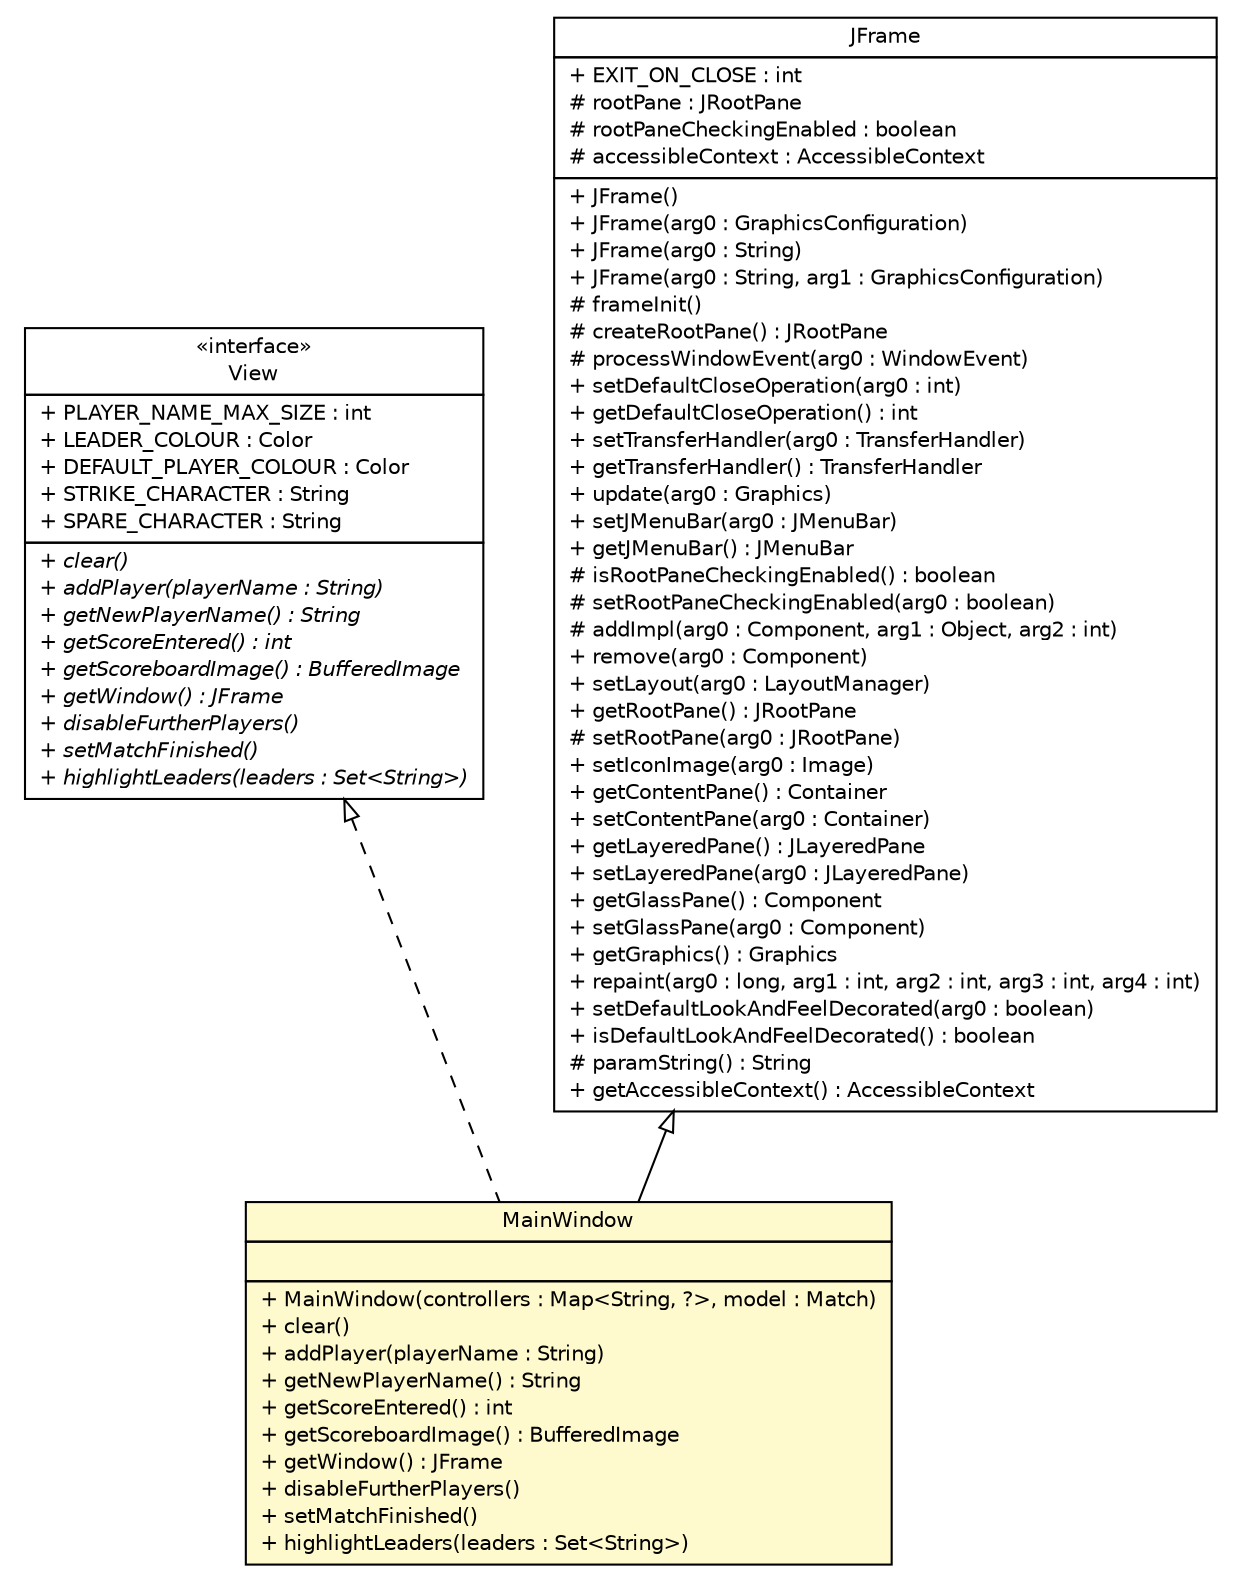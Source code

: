 #!/usr/local/bin/dot
#
# Class diagram 
# Generated by UMLGraph version R5_6 (http://www.umlgraph.org/)
#

digraph G {
	edge [fontname="Helvetica",fontsize=10,labelfontname="Helvetica",labelfontsize=10];
	node [fontname="Helvetica",fontsize=10,shape=plaintext];
	nodesep=0.25;
	ranksep=0.5;
	// thmuggleton.view.View
	c599 [label=<<table title="thmuggleton.view.View" border="0" cellborder="1" cellspacing="0" cellpadding="2" port="p" href="../View.html">
		<tr><td><table border="0" cellspacing="0" cellpadding="1">
<tr><td align="center" balign="center"> &#171;interface&#187; </td></tr>
<tr><td align="center" balign="center"> View </td></tr>
		</table></td></tr>
		<tr><td><table border="0" cellspacing="0" cellpadding="1">
<tr><td align="left" balign="left"> + PLAYER_NAME_MAX_SIZE : int </td></tr>
<tr><td align="left" balign="left"> + LEADER_COLOUR : Color </td></tr>
<tr><td align="left" balign="left"> + DEFAULT_PLAYER_COLOUR : Color </td></tr>
<tr><td align="left" balign="left"> + STRIKE_CHARACTER : String </td></tr>
<tr><td align="left" balign="left"> + SPARE_CHARACTER : String </td></tr>
		</table></td></tr>
		<tr><td><table border="0" cellspacing="0" cellpadding="1">
<tr><td align="left" balign="left"><font face="Helvetica-Oblique" point-size="10.0"> + clear() </font></td></tr>
<tr><td align="left" balign="left"><font face="Helvetica-Oblique" point-size="10.0"> + addPlayer(playerName : String) </font></td></tr>
<tr><td align="left" balign="left"><font face="Helvetica-Oblique" point-size="10.0"> + getNewPlayerName() : String </font></td></tr>
<tr><td align="left" balign="left"><font face="Helvetica-Oblique" point-size="10.0"> + getScoreEntered() : int </font></td></tr>
<tr><td align="left" balign="left"><font face="Helvetica-Oblique" point-size="10.0"> + getScoreboardImage() : BufferedImage </font></td></tr>
<tr><td align="left" balign="left"><font face="Helvetica-Oblique" point-size="10.0"> + getWindow() : JFrame </font></td></tr>
<tr><td align="left" balign="left"><font face="Helvetica-Oblique" point-size="10.0"> + disableFurtherPlayers() </font></td></tr>
<tr><td align="left" balign="left"><font face="Helvetica-Oblique" point-size="10.0"> + setMatchFinished() </font></td></tr>
<tr><td align="left" balign="left"><font face="Helvetica-Oblique" point-size="10.0"> + highlightLeaders(leaders : Set&lt;String&gt;) </font></td></tr>
		</table></td></tr>
		</table>>, URL="../View.html", fontname="Helvetica", fontcolor="black", fontsize=10.0];
	// thmuggleton.view.impl.MainWindow
	c602 [label=<<table title="thmuggleton.view.impl.MainWindow" border="0" cellborder="1" cellspacing="0" cellpadding="2" port="p" bgcolor="lemonChiffon" href="./MainWindow.html">
		<tr><td><table border="0" cellspacing="0" cellpadding="1">
<tr><td align="center" balign="center"> MainWindow </td></tr>
		</table></td></tr>
		<tr><td><table border="0" cellspacing="0" cellpadding="1">
<tr><td align="left" balign="left">  </td></tr>
		</table></td></tr>
		<tr><td><table border="0" cellspacing="0" cellpadding="1">
<tr><td align="left" balign="left"> + MainWindow(controllers : Map&lt;String, ?&gt;, model : Match) </td></tr>
<tr><td align="left" balign="left"> + clear() </td></tr>
<tr><td align="left" balign="left"> + addPlayer(playerName : String) </td></tr>
<tr><td align="left" balign="left"> + getNewPlayerName() : String </td></tr>
<tr><td align="left" balign="left"> + getScoreEntered() : int </td></tr>
<tr><td align="left" balign="left"> + getScoreboardImage() : BufferedImage </td></tr>
<tr><td align="left" balign="left"> + getWindow() : JFrame </td></tr>
<tr><td align="left" balign="left"> + disableFurtherPlayers() </td></tr>
<tr><td align="left" balign="left"> + setMatchFinished() </td></tr>
<tr><td align="left" balign="left"> + highlightLeaders(leaders : Set&lt;String&gt;) </td></tr>
		</table></td></tr>
		</table>>, URL="./MainWindow.html", fontname="Helvetica", fontcolor="black", fontsize=10.0];
	//thmuggleton.view.impl.MainWindow extends javax.swing.JFrame
	c620:p -> c602:p [dir=back,arrowtail=empty];
	//thmuggleton.view.impl.MainWindow implements thmuggleton.view.View
	c599:p -> c602:p [dir=back,arrowtail=empty,style=dashed];
	// javax.swing.JFrame
	c620 [label=<<table title="javax.swing.JFrame" border="0" cellborder="1" cellspacing="0" cellpadding="2" port="p" href="http://java.sun.com/j2se/1.4.2/docs/api/javax/swing/JFrame.html">
		<tr><td><table border="0" cellspacing="0" cellpadding="1">
<tr><td align="center" balign="center"> JFrame </td></tr>
		</table></td></tr>
		<tr><td><table border="0" cellspacing="0" cellpadding="1">
<tr><td align="left" balign="left"> + EXIT_ON_CLOSE : int </td></tr>
<tr><td align="left" balign="left"> # rootPane : JRootPane </td></tr>
<tr><td align="left" balign="left"> # rootPaneCheckingEnabled : boolean </td></tr>
<tr><td align="left" balign="left"> # accessibleContext : AccessibleContext </td></tr>
		</table></td></tr>
		<tr><td><table border="0" cellspacing="0" cellpadding="1">
<tr><td align="left" balign="left"> + JFrame() </td></tr>
<tr><td align="left" balign="left"> + JFrame(arg0 : GraphicsConfiguration) </td></tr>
<tr><td align="left" balign="left"> + JFrame(arg0 : String) </td></tr>
<tr><td align="left" balign="left"> + JFrame(arg0 : String, arg1 : GraphicsConfiguration) </td></tr>
<tr><td align="left" balign="left"> # frameInit() </td></tr>
<tr><td align="left" balign="left"> # createRootPane() : JRootPane </td></tr>
<tr><td align="left" balign="left"> # processWindowEvent(arg0 : WindowEvent) </td></tr>
<tr><td align="left" balign="left"> + setDefaultCloseOperation(arg0 : int) </td></tr>
<tr><td align="left" balign="left"> + getDefaultCloseOperation() : int </td></tr>
<tr><td align="left" balign="left"> + setTransferHandler(arg0 : TransferHandler) </td></tr>
<tr><td align="left" balign="left"> + getTransferHandler() : TransferHandler </td></tr>
<tr><td align="left" balign="left"> + update(arg0 : Graphics) </td></tr>
<tr><td align="left" balign="left"> + setJMenuBar(arg0 : JMenuBar) </td></tr>
<tr><td align="left" balign="left"> + getJMenuBar() : JMenuBar </td></tr>
<tr><td align="left" balign="left"> # isRootPaneCheckingEnabled() : boolean </td></tr>
<tr><td align="left" balign="left"> # setRootPaneCheckingEnabled(arg0 : boolean) </td></tr>
<tr><td align="left" balign="left"> # addImpl(arg0 : Component, arg1 : Object, arg2 : int) </td></tr>
<tr><td align="left" balign="left"> + remove(arg0 : Component) </td></tr>
<tr><td align="left" balign="left"> + setLayout(arg0 : LayoutManager) </td></tr>
<tr><td align="left" balign="left"> + getRootPane() : JRootPane </td></tr>
<tr><td align="left" balign="left"> # setRootPane(arg0 : JRootPane) </td></tr>
<tr><td align="left" balign="left"> + setIconImage(arg0 : Image) </td></tr>
<tr><td align="left" balign="left"> + getContentPane() : Container </td></tr>
<tr><td align="left" balign="left"> + setContentPane(arg0 : Container) </td></tr>
<tr><td align="left" balign="left"> + getLayeredPane() : JLayeredPane </td></tr>
<tr><td align="left" balign="left"> + setLayeredPane(arg0 : JLayeredPane) </td></tr>
<tr><td align="left" balign="left"> + getGlassPane() : Component </td></tr>
<tr><td align="left" balign="left"> + setGlassPane(arg0 : Component) </td></tr>
<tr><td align="left" balign="left"> + getGraphics() : Graphics </td></tr>
<tr><td align="left" balign="left"> + repaint(arg0 : long, arg1 : int, arg2 : int, arg3 : int, arg4 : int) </td></tr>
<tr><td align="left" balign="left"> + setDefaultLookAndFeelDecorated(arg0 : boolean) </td></tr>
<tr><td align="left" balign="left"> + isDefaultLookAndFeelDecorated() : boolean </td></tr>
<tr><td align="left" balign="left"> # paramString() : String </td></tr>
<tr><td align="left" balign="left"> + getAccessibleContext() : AccessibleContext </td></tr>
		</table></td></tr>
		</table>>, URL="http://java.sun.com/j2se/1.4.2/docs/api/javax/swing/JFrame.html", fontname="Helvetica", fontcolor="black", fontsize=10.0];
}

